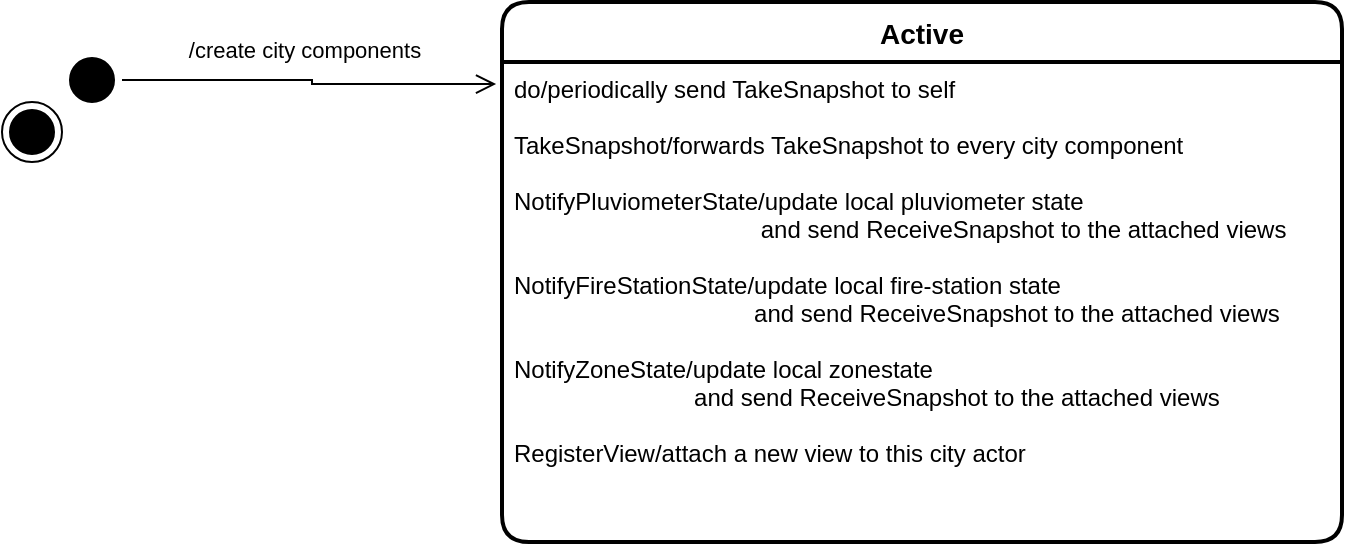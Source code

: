 <mxfile version="20.2.8" type="device"><diagram id="uHUt6Z9MT25F9fRx2fs-" name="Page-1"><mxGraphModel dx="813" dy="494" grid="1" gridSize="10" guides="1" tooltips="1" connect="1" arrows="1" fold="1" page="1" pageScale="1" pageWidth="850" pageHeight="1100" math="0" shadow="0"><root><mxCell id="0"/><mxCell id="1" parent="0"/><mxCell id="fXXeHyMfSSSQZnNen0r5-1" value="Active" style="swimlane;childLayout=stackLayout;horizontal=1;startSize=30;horizontalStack=0;rounded=1;fontSize=14;fontStyle=1;strokeWidth=2;resizeParent=0;resizeLast=1;shadow=0;dashed=0;align=center;" vertex="1" parent="1"><mxGeometry x="340" y="380" width="420" height="270" as="geometry"/></mxCell><mxCell id="fXXeHyMfSSSQZnNen0r5-2" value="do/periodically send TakeSnapshot to self&#10;&#10;TakeSnapshot/forwards TakeSnapshot to every city component&#10;&#10;NotifyPluviometerState/update local pluviometer state &#10;                                     and send ReceiveSnapshot to the attached views&#10;&#10;NotifyFireStationState/update local fire-station state&#10;                                    and send ReceiveSnapshot to the attached views&#10;&#10;NotifyZoneState/update local zonestate&#10;                           and send ReceiveSnapshot to the attached views&#10;&#10;RegisterView/attach a new view to this city actor" style="align=left;strokeColor=none;fillColor=none;spacingLeft=4;fontSize=12;verticalAlign=top;resizable=0;rotatable=0;part=1;" vertex="1" parent="fXXeHyMfSSSQZnNen0r5-1"><mxGeometry y="30" width="420" height="240" as="geometry"/></mxCell><mxCell id="fXXeHyMfSSSQZnNen0r5-3" value="" style="ellipse;html=1;shape=endState;fillColor=#000000;strokeColor=#000000;" vertex="1" parent="1"><mxGeometry x="90" y="430" width="30" height="30" as="geometry"/></mxCell><mxCell id="fXXeHyMfSSSQZnNen0r5-4" value="" style="ellipse;html=1;shape=startState;fillColor=#000000;strokeColor=#000000;" vertex="1" parent="1"><mxGeometry x="120" y="404" width="30" height="30" as="geometry"/></mxCell><mxCell id="fXXeHyMfSSSQZnNen0r5-5" value="" style="edgeStyle=orthogonalEdgeStyle;html=1;verticalAlign=bottom;endArrow=open;endSize=8;strokeColor=#000000;rounded=0;entryX=-0.007;entryY=0.046;entryDx=0;entryDy=0;entryPerimeter=0;" edge="1" source="fXXeHyMfSSSQZnNen0r5-4" parent="1" target="fXXeHyMfSSSQZnNen0r5-2"><mxGeometry relative="1" as="geometry"><mxPoint x="290" y="415" as="targetPoint"/></mxGeometry></mxCell><mxCell id="fXXeHyMfSSSQZnNen0r5-6" value="/create city components" style="edgeLabel;html=1;align=center;verticalAlign=middle;resizable=0;points=[];" vertex="1" connectable="0" parent="fXXeHyMfSSSQZnNen0r5-5"><mxGeometry x="-0.244" y="1" relative="1" as="geometry"><mxPoint x="19" y="-14" as="offset"/></mxGeometry></mxCell></root></mxGraphModel></diagram></mxfile>